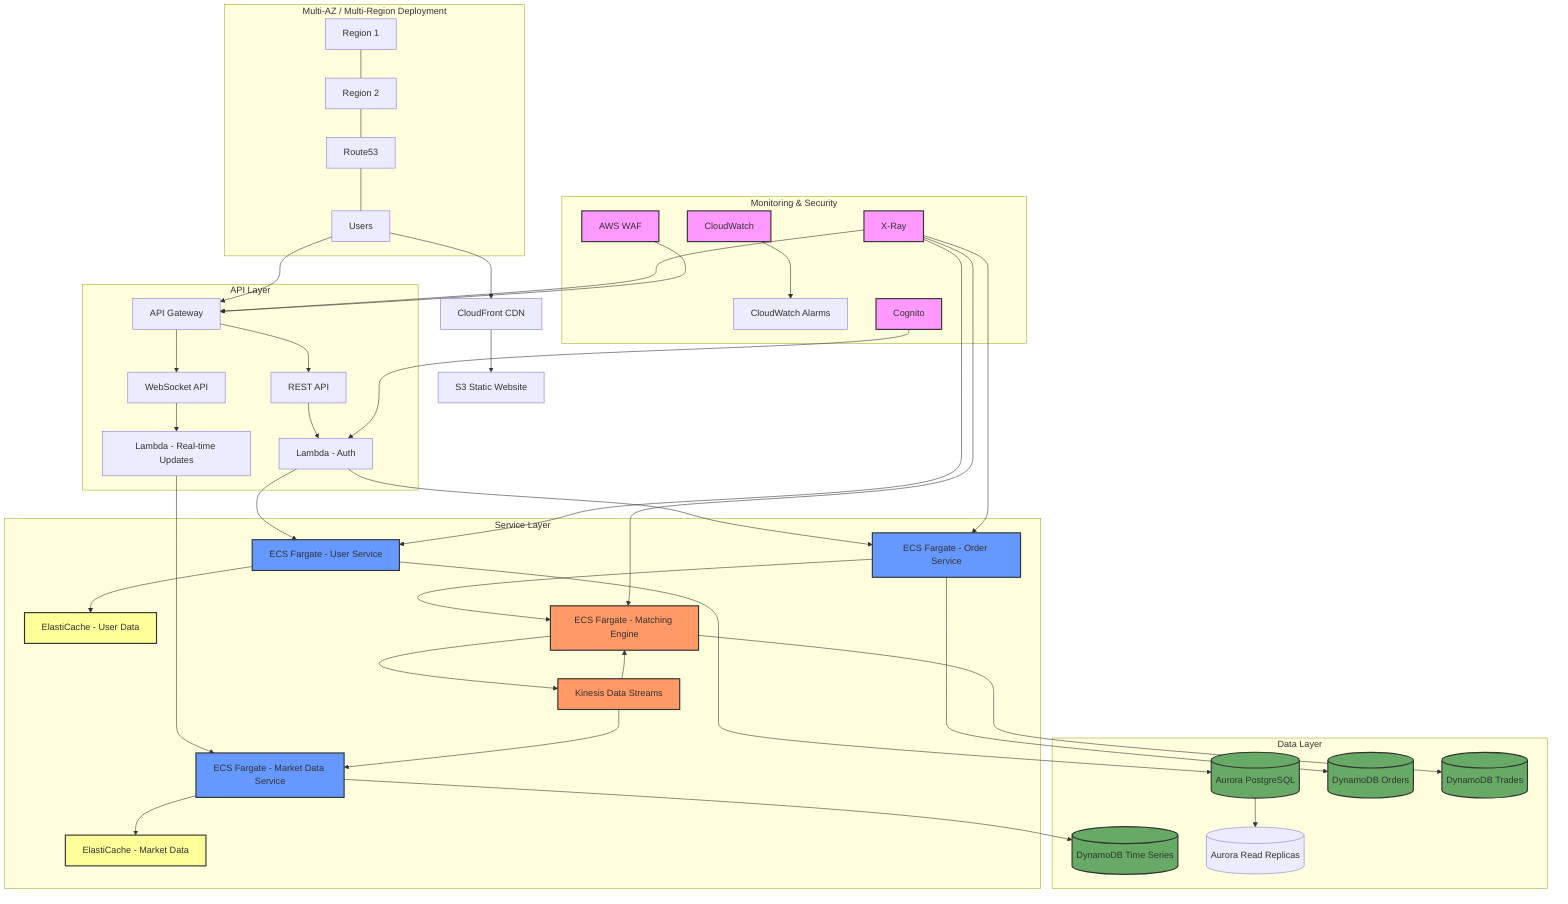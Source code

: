 flowchart TB
    User[Users] --> CDN[CloudFront CDN]
    CDN --> S3[S3 Static Website]
    User --> ApiGW[API Gateway]
    
    subgraph "API Layer"
        ApiGW --> WS[WebSocket API]
        ApiGW --> REST[REST API]
        REST --> Auth[Lambda - Auth]
        WS --> RTU[Lambda - Real-time Updates]
    end
    
    subgraph "Service Layer"
        Auth --> UserSvc[ECS Fargate - User Service]
        Auth --> OrderSvc[ECS Fargate - Order Service]
        RTU --> MarketSvc[ECS Fargate - Market Data Service]
        
        UserSvc --> Cache1[ElastiCache - User Data]
        OrderSvc --> ME[ECS Fargate - Matching Engine]
        MarketSvc --> Cache2[ElastiCache - Market Data]
        
        ME --> Stream[Kinesis Data Streams]
        Stream --> ME
        Stream --> MarketSvc
    end
    
    subgraph "Data Layer"
        UserSvc --> UserDB[(Aurora PostgreSQL)]
        OrderSvc --> OrderDB[(DynamoDB Orders)]
        ME --> TradeDB[(DynamoDB Trades)]
        MarketSvc --> TSDB[(DynamoDB Time Series)]
        
        UserDB --> UserReplica[(Aurora Read Replicas)]
    end
    
    subgraph "Monitoring & Security"
        CW[CloudWatch] --> Alarm[CloudWatch Alarms]
        XRay[X-Ray] --> ApiGW
        XRay --> UserSvc
        XRay --> OrderSvc
        XRay --> ME
        WAF[AWS WAF] --> ApiGW
        Cognito[Cognito] --> Auth
    end
    
    subgraph "Multi-AZ / Multi-Region Deployment"
        direction LR
        PrimaryRegion[Region 1] --- SecondaryRegion[Region 2]
        SecondaryRegion --- Route53[Route53]
        Route53 --- User
    end
    
    classDef primary fill:#f96,stroke:#333,stroke-width:2px
    classDef secondary fill:#69f,stroke:#333,stroke-width:2px
    classDef database fill:#6a6,stroke:#333,stroke-width:2px
    classDef cache fill:#ff9,stroke:#333,stroke-width:2px
    classDef monitoring fill:#f9f,stroke:#333,stroke-width:2px
    
    class ME,Stream primary
    class UserSvc,OrderSvc,MarketSvc secondary
    class UserDB,OrderDB,TradeDB,TSDB database
    class Cache1,Cache2 cache
    class CW,XRay,WAF,Cognito monitoring